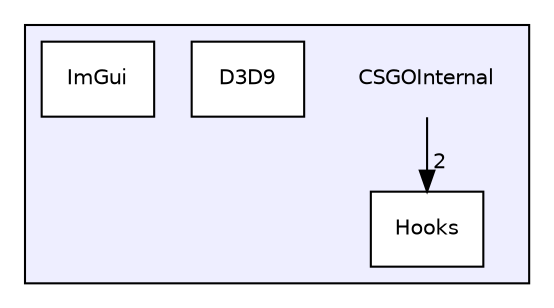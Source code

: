 digraph "CSGOInternal" {
  compound=true
  node [ fontsize="10", fontname="Helvetica"];
  edge [ labelfontsize="10", labelfontname="Helvetica"];
  subgraph clusterdir_652ee0fff7656cf5bea923779d35b27f {
    graph [ bgcolor="#eeeeff", pencolor="black", label="" URL="dir_652ee0fff7656cf5bea923779d35b27f.html"];
    dir_652ee0fff7656cf5bea923779d35b27f [shape=plaintext label="CSGOInternal"];
    dir_1e006748973fc16ef4f44e750971a4d3 [shape=box label="D3D9" color="black" fillcolor="white" style="filled" URL="dir_1e006748973fc16ef4f44e750971a4d3.html"];
    dir_67e0c74ca90f2d7d2179fb71192dc88f [shape=box label="Hooks" color="black" fillcolor="white" style="filled" URL="dir_67e0c74ca90f2d7d2179fb71192dc88f.html"];
    dir_771e702eb1f6761c88a4b8489d8ed8c3 [shape=box label="ImGui" color="black" fillcolor="white" style="filled" URL="dir_771e702eb1f6761c88a4b8489d8ed8c3.html"];
  }
  dir_652ee0fff7656cf5bea923779d35b27f->dir_67e0c74ca90f2d7d2179fb71192dc88f [headlabel="2", labeldistance=1.5 headhref="dir_000000_000002.html"];
}
